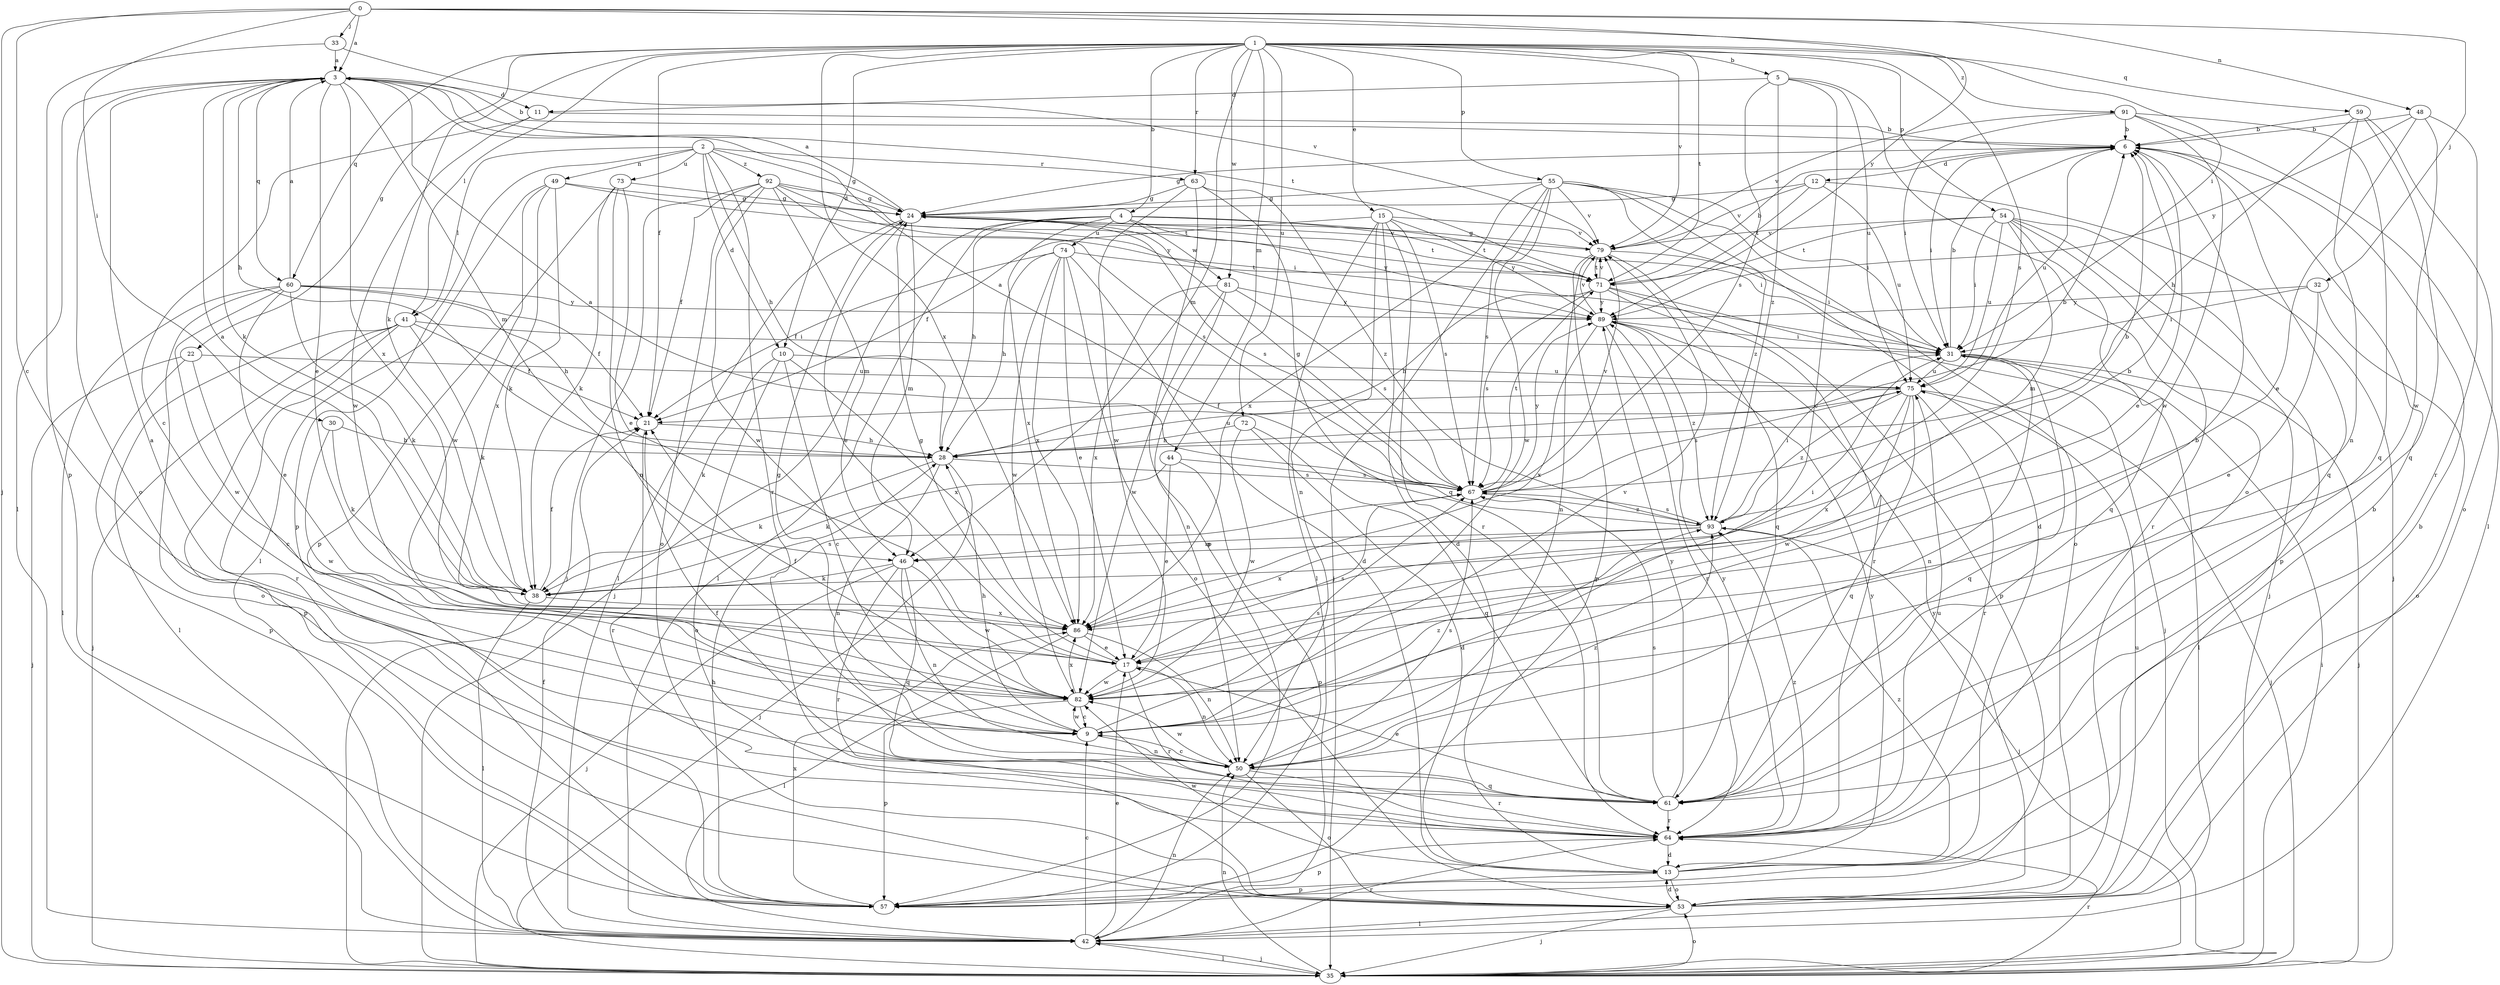 strict digraph  {
0;
1;
2;
3;
4;
5;
6;
9;
10;
11;
12;
13;
15;
17;
21;
22;
24;
28;
30;
31;
32;
33;
35;
38;
41;
42;
44;
46;
48;
49;
50;
53;
54;
55;
57;
59;
60;
61;
63;
64;
67;
71;
72;
73;
74;
75;
79;
81;
82;
86;
89;
91;
92;
93;
0 -> 3  [label=a];
0 -> 9  [label=c];
0 -> 30  [label=i];
0 -> 31  [label=i];
0 -> 32  [label=j];
0 -> 33  [label=j];
0 -> 35  [label=j];
0 -> 48  [label=n];
0 -> 89  [label=y];
1 -> 4  [label=b];
1 -> 5  [label=b];
1 -> 10  [label=d];
1 -> 15  [label=e];
1 -> 21  [label=f];
1 -> 22  [label=g];
1 -> 38  [label=k];
1 -> 41  [label=l];
1 -> 44  [label=m];
1 -> 46  [label=m];
1 -> 54  [label=p];
1 -> 55  [label=p];
1 -> 59  [label=q];
1 -> 60  [label=q];
1 -> 63  [label=r];
1 -> 67  [label=s];
1 -> 71  [label=t];
1 -> 72  [label=u];
1 -> 79  [label=v];
1 -> 81  [label=w];
1 -> 86  [label=x];
1 -> 91  [label=z];
2 -> 10  [label=d];
2 -> 24  [label=g];
2 -> 28  [label=h];
2 -> 41  [label=l];
2 -> 49  [label=n];
2 -> 57  [label=p];
2 -> 63  [label=r];
2 -> 64  [label=r];
2 -> 73  [label=u];
2 -> 92  [label=z];
3 -> 6  [label=b];
3 -> 11  [label=d];
3 -> 17  [label=e];
3 -> 28  [label=h];
3 -> 38  [label=k];
3 -> 42  [label=l];
3 -> 46  [label=m];
3 -> 53  [label=o];
3 -> 60  [label=q];
3 -> 71  [label=t];
3 -> 86  [label=x];
4 -> 28  [label=h];
4 -> 31  [label=i];
4 -> 35  [label=j];
4 -> 42  [label=l];
4 -> 71  [label=t];
4 -> 74  [label=u];
4 -> 81  [label=w];
4 -> 86  [label=x];
4 -> 89  [label=y];
5 -> 9  [label=c];
5 -> 11  [label=d];
5 -> 53  [label=o];
5 -> 67  [label=s];
5 -> 75  [label=u];
5 -> 93  [label=z];
6 -> 12  [label=d];
6 -> 17  [label=e];
6 -> 24  [label=g];
6 -> 31  [label=i];
6 -> 61  [label=q];
6 -> 75  [label=u];
9 -> 6  [label=b];
9 -> 24  [label=g];
9 -> 28  [label=h];
9 -> 50  [label=n];
9 -> 67  [label=s];
9 -> 79  [label=v];
9 -> 82  [label=w];
9 -> 93  [label=z];
10 -> 9  [label=c];
10 -> 38  [label=k];
10 -> 53  [label=o];
10 -> 75  [label=u];
10 -> 86  [label=x];
11 -> 6  [label=b];
11 -> 9  [label=c];
11 -> 82  [label=w];
12 -> 24  [label=g];
12 -> 35  [label=j];
12 -> 71  [label=t];
12 -> 75  [label=u];
12 -> 79  [label=v];
13 -> 6  [label=b];
13 -> 53  [label=o];
13 -> 57  [label=p];
13 -> 82  [label=w];
13 -> 89  [label=y];
13 -> 93  [label=z];
15 -> 13  [label=d];
15 -> 21  [label=f];
15 -> 42  [label=l];
15 -> 50  [label=n];
15 -> 64  [label=r];
15 -> 67  [label=s];
15 -> 79  [label=v];
15 -> 89  [label=y];
17 -> 24  [label=g];
17 -> 50  [label=n];
17 -> 64  [label=r];
17 -> 67  [label=s];
17 -> 82  [label=w];
21 -> 28  [label=h];
21 -> 64  [label=r];
22 -> 9  [label=c];
22 -> 35  [label=j];
22 -> 57  [label=p];
22 -> 75  [label=u];
24 -> 3  [label=a];
24 -> 17  [label=e];
24 -> 42  [label=l];
24 -> 46  [label=m];
24 -> 67  [label=s];
24 -> 71  [label=t];
24 -> 79  [label=v];
28 -> 6  [label=b];
28 -> 35  [label=j];
28 -> 38  [label=k];
28 -> 50  [label=n];
28 -> 67  [label=s];
28 -> 75  [label=u];
30 -> 28  [label=h];
30 -> 38  [label=k];
30 -> 82  [label=w];
31 -> 6  [label=b];
31 -> 35  [label=j];
31 -> 42  [label=l];
31 -> 50  [label=n];
31 -> 61  [label=q];
31 -> 75  [label=u];
32 -> 17  [label=e];
32 -> 31  [label=i];
32 -> 53  [label=o];
32 -> 89  [label=y];
33 -> 3  [label=a];
33 -> 57  [label=p];
33 -> 79  [label=v];
35 -> 31  [label=i];
35 -> 42  [label=l];
35 -> 50  [label=n];
35 -> 53  [label=o];
35 -> 64  [label=r];
38 -> 3  [label=a];
38 -> 6  [label=b];
38 -> 21  [label=f];
38 -> 42  [label=l];
38 -> 67  [label=s];
38 -> 86  [label=x];
41 -> 21  [label=f];
41 -> 31  [label=i];
41 -> 35  [label=j];
41 -> 38  [label=k];
41 -> 42  [label=l];
41 -> 57  [label=p];
41 -> 64  [label=r];
42 -> 9  [label=c];
42 -> 17  [label=e];
42 -> 21  [label=f];
42 -> 35  [label=j];
42 -> 50  [label=n];
42 -> 64  [label=r];
44 -> 17  [label=e];
44 -> 38  [label=k];
44 -> 57  [label=p];
44 -> 67  [label=s];
46 -> 35  [label=j];
46 -> 38  [label=k];
46 -> 50  [label=n];
46 -> 61  [label=q];
46 -> 64  [label=r];
46 -> 82  [label=w];
48 -> 6  [label=b];
48 -> 17  [label=e];
48 -> 64  [label=r];
48 -> 82  [label=w];
48 -> 89  [label=y];
49 -> 24  [label=g];
49 -> 31  [label=i];
49 -> 38  [label=k];
49 -> 42  [label=l];
49 -> 82  [label=w];
49 -> 86  [label=x];
50 -> 9  [label=c];
50 -> 53  [label=o];
50 -> 61  [label=q];
50 -> 64  [label=r];
50 -> 67  [label=s];
50 -> 82  [label=w];
50 -> 93  [label=z];
53 -> 6  [label=b];
53 -> 13  [label=d];
53 -> 35  [label=j];
53 -> 42  [label=l];
53 -> 75  [label=u];
53 -> 89  [label=y];
54 -> 31  [label=i];
54 -> 35  [label=j];
54 -> 46  [label=m];
54 -> 57  [label=p];
54 -> 61  [label=q];
54 -> 64  [label=r];
54 -> 71  [label=t];
54 -> 75  [label=u];
54 -> 79  [label=v];
55 -> 13  [label=d];
55 -> 24  [label=g];
55 -> 31  [label=i];
55 -> 35  [label=j];
55 -> 53  [label=o];
55 -> 67  [label=s];
55 -> 79  [label=v];
55 -> 82  [label=w];
55 -> 86  [label=x];
55 -> 93  [label=z];
57 -> 28  [label=h];
57 -> 86  [label=x];
59 -> 6  [label=b];
59 -> 28  [label=h];
59 -> 50  [label=n];
59 -> 53  [label=o];
59 -> 61  [label=q];
60 -> 3  [label=a];
60 -> 17  [label=e];
60 -> 21  [label=f];
60 -> 28  [label=h];
60 -> 38  [label=k];
60 -> 42  [label=l];
60 -> 53  [label=o];
60 -> 82  [label=w];
60 -> 89  [label=y];
61 -> 3  [label=a];
61 -> 17  [label=e];
61 -> 21  [label=f];
61 -> 64  [label=r];
61 -> 67  [label=s];
61 -> 89  [label=y];
63 -> 24  [label=g];
63 -> 57  [label=p];
63 -> 61  [label=q];
63 -> 82  [label=w];
63 -> 93  [label=z];
64 -> 13  [label=d];
64 -> 57  [label=p];
64 -> 75  [label=u];
64 -> 89  [label=y];
64 -> 93  [label=z];
67 -> 3  [label=a];
67 -> 24  [label=g];
67 -> 71  [label=t];
67 -> 79  [label=v];
67 -> 89  [label=y];
67 -> 93  [label=z];
71 -> 6  [label=b];
71 -> 28  [label=h];
71 -> 35  [label=j];
71 -> 57  [label=p];
71 -> 64  [label=r];
71 -> 67  [label=s];
71 -> 79  [label=v];
71 -> 89  [label=y];
72 -> 13  [label=d];
72 -> 28  [label=h];
72 -> 61  [label=q];
72 -> 82  [label=w];
73 -> 17  [label=e];
73 -> 24  [label=g];
73 -> 38  [label=k];
73 -> 50  [label=n];
73 -> 57  [label=p];
74 -> 13  [label=d];
74 -> 17  [label=e];
74 -> 21  [label=f];
74 -> 28  [label=h];
74 -> 53  [label=o];
74 -> 71  [label=t];
74 -> 82  [label=w];
74 -> 86  [label=x];
75 -> 21  [label=f];
75 -> 35  [label=j];
75 -> 61  [label=q];
75 -> 64  [label=r];
75 -> 67  [label=s];
75 -> 82  [label=w];
75 -> 86  [label=x];
75 -> 93  [label=z];
79 -> 24  [label=g];
79 -> 31  [label=i];
79 -> 50  [label=n];
79 -> 57  [label=p];
79 -> 61  [label=q];
79 -> 71  [label=t];
81 -> 50  [label=n];
81 -> 67  [label=s];
81 -> 82  [label=w];
81 -> 86  [label=x];
81 -> 89  [label=y];
82 -> 9  [label=c];
82 -> 21  [label=f];
82 -> 57  [label=p];
82 -> 86  [label=x];
86 -> 17  [label=e];
86 -> 31  [label=i];
86 -> 42  [label=l];
86 -> 50  [label=n];
89 -> 31  [label=i];
89 -> 64  [label=r];
89 -> 79  [label=v];
89 -> 86  [label=x];
89 -> 93  [label=z];
91 -> 6  [label=b];
91 -> 31  [label=i];
91 -> 42  [label=l];
91 -> 61  [label=q];
91 -> 79  [label=v];
91 -> 82  [label=w];
92 -> 21  [label=f];
92 -> 24  [label=g];
92 -> 35  [label=j];
92 -> 46  [label=m];
92 -> 53  [label=o];
92 -> 67  [label=s];
92 -> 71  [label=t];
92 -> 82  [label=w];
92 -> 89  [label=y];
93 -> 3  [label=a];
93 -> 6  [label=b];
93 -> 31  [label=i];
93 -> 35  [label=j];
93 -> 46  [label=m];
93 -> 67  [label=s];
93 -> 86  [label=x];
}

